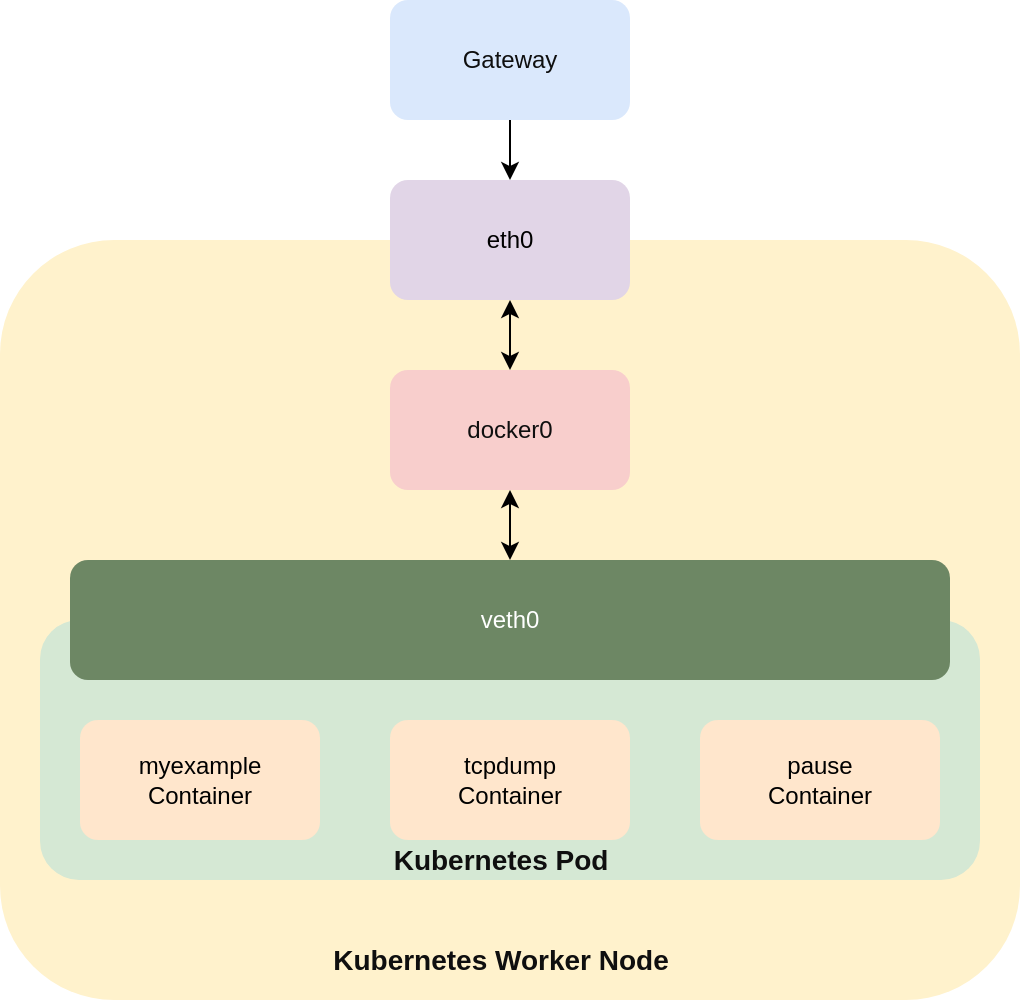 <mxfile version="12.9.14" type="device"><diagram id="VLyeHK95Bm9hmCmCzZRv" name="Page-1"><mxGraphModel dx="1186" dy="715" grid="1" gridSize="10" guides="1" tooltips="1" connect="1" arrows="1" fold="1" page="1" pageScale="1" pageWidth="850" pageHeight="1100" math="0" shadow="0"><root><mxCell id="0"/><mxCell id="1" parent="0"/><mxCell id="y5N4Hps9Y9Mq8UlGBhBP-6" value="" style="rounded=1;whiteSpace=wrap;html=1;fillColor=#fff2cc;strokeColor=none;glass=0;" vertex="1" parent="1"><mxGeometry x="40" y="150" width="510" height="380" as="geometry"/></mxCell><mxCell id="y5N4Hps9Y9Mq8UlGBhBP-8" value="" style="rounded=1;whiteSpace=wrap;html=1;fillColor=#d5e8d4;strokeColor=none;glass=0;" vertex="1" parent="1"><mxGeometry x="60" y="340" width="470" height="130" as="geometry"/></mxCell><mxCell id="y5N4Hps9Y9Mq8UlGBhBP-17" style="edgeStyle=orthogonalEdgeStyle;rounded=0;orthogonalLoop=1;jettySize=auto;html=1;exitX=0.5;exitY=1;exitDx=0;exitDy=0;fontColor=#0F0F0F;" edge="1" parent="1" source="y5N4Hps9Y9Mq8UlGBhBP-2" target="y5N4Hps9Y9Mq8UlGBhBP-3"><mxGeometry relative="1" as="geometry"/></mxCell><mxCell id="y5N4Hps9Y9Mq8UlGBhBP-2" value="Gateway" style="rounded=1;whiteSpace=wrap;html=1;fillColor=#dae8fc;strokeColor=none;glass=0;fontColor=#0F0F0F;" vertex="1" parent="1"><mxGeometry x="235" y="30" width="120" height="60" as="geometry"/></mxCell><mxCell id="y5N4Hps9Y9Mq8UlGBhBP-19" style="edgeStyle=orthogonalEdgeStyle;rounded=0;orthogonalLoop=1;jettySize=auto;html=1;exitX=0.5;exitY=1;exitDx=0;exitDy=0;fontColor=#0F0F0F;startArrow=classic;startFill=1;" edge="1" parent="1" source="y5N4Hps9Y9Mq8UlGBhBP-3" target="y5N4Hps9Y9Mq8UlGBhBP-4"><mxGeometry relative="1" as="geometry"/></mxCell><mxCell id="y5N4Hps9Y9Mq8UlGBhBP-3" value="eth0" style="rounded=1;whiteSpace=wrap;html=1;fillColor=#e1d5e7;strokeColor=none;glass=0;" vertex="1" parent="1"><mxGeometry x="235" y="120" width="120" height="60" as="geometry"/></mxCell><mxCell id="y5N4Hps9Y9Mq8UlGBhBP-22" style="edgeStyle=orthogonalEdgeStyle;rounded=0;orthogonalLoop=1;jettySize=auto;html=1;exitX=0.5;exitY=1;exitDx=0;exitDy=0;entryX=0.5;entryY=0;entryDx=0;entryDy=0;startArrow=classic;startFill=1;fontColor=#0F0F0F;" edge="1" parent="1" source="y5N4Hps9Y9Mq8UlGBhBP-4" target="y5N4Hps9Y9Mq8UlGBhBP-5"><mxGeometry relative="1" as="geometry"><Array as="points"><mxPoint x="295" y="275"/></Array></mxGeometry></mxCell><mxCell id="y5N4Hps9Y9Mq8UlGBhBP-4" value="docker0" style="rounded=1;whiteSpace=wrap;html=1;fillColor=#f8cecc;strokeColor=none;glass=0;fontColor=#0F0F0F;" vertex="1" parent="1"><mxGeometry x="235" y="215" width="120" height="60" as="geometry"/></mxCell><mxCell id="y5N4Hps9Y9Mq8UlGBhBP-5" value="veth0" style="rounded=1;whiteSpace=wrap;html=1;fillColor=#6d8764;strokeColor=none;glass=0;fontColor=#ffffff;" vertex="1" parent="1"><mxGeometry x="75" y="310" width="440" height="60" as="geometry"/></mxCell><mxCell id="y5N4Hps9Y9Mq8UlGBhBP-7" value="myexample &lt;br&gt;Container" style="rounded=1;whiteSpace=wrap;html=1;fillColor=#ffe6cc;strokeColor=none;glass=0;" vertex="1" parent="1"><mxGeometry x="80" y="390" width="120" height="60" as="geometry"/></mxCell><mxCell id="y5N4Hps9Y9Mq8UlGBhBP-9" value="tcpdump&lt;br&gt;Container" style="rounded=1;whiteSpace=wrap;html=1;fillColor=#ffe6cc;strokeColor=none;glass=0;" vertex="1" parent="1"><mxGeometry x="235" y="390" width="120" height="60" as="geometry"/></mxCell><mxCell id="y5N4Hps9Y9Mq8UlGBhBP-10" value="pause&lt;br&gt;Container" style="rounded=1;whiteSpace=wrap;html=1;fillColor=#ffe6cc;strokeColor=none;glass=0;" vertex="1" parent="1"><mxGeometry x="390" y="390" width="120" height="60" as="geometry"/></mxCell><mxCell id="y5N4Hps9Y9Mq8UlGBhBP-11" value="" style="shape=image;html=1;verticalAlign=top;verticalLabelPosition=bottom;labelBackgroundColor=#ffffff;imageAspect=0;aspect=fixed;image=https://cdn4.iconfinder.com/data/icons/ionicons/512/icon-gear-b-128.png;rounded=1;glass=0;fontColor=#0F0F0F;" vertex="1" parent="1"><mxGeometry x="80" y="390" width="24" height="24" as="geometry"/></mxCell><mxCell id="y5N4Hps9Y9Mq8UlGBhBP-12" value="" style="shape=image;html=1;verticalAlign=top;verticalLabelPosition=bottom;labelBackgroundColor=#ffffff;imageAspect=0;aspect=fixed;image=https://cdn4.iconfinder.com/data/icons/ionicons/512/icon-gear-b-128.png;rounded=1;glass=0;fontColor=#0F0F0F;" vertex="1" parent="1"><mxGeometry x="235" y="390" width="24" height="24" as="geometry"/></mxCell><mxCell id="y5N4Hps9Y9Mq8UlGBhBP-13" value="" style="shape=image;html=1;verticalAlign=top;verticalLabelPosition=bottom;labelBackgroundColor=#ffffff;imageAspect=0;aspect=fixed;image=https://cdn4.iconfinder.com/data/icons/ionicons/512/icon-gear-b-128.png;rounded=1;glass=0;fontColor=#0F0F0F;" vertex="1" parent="1"><mxGeometry x="390" y="393" width="24" height="24" as="geometry"/></mxCell><mxCell id="y5N4Hps9Y9Mq8UlGBhBP-14" value="&lt;b&gt;&lt;font style=&quot;font-size: 14px&quot;&gt;Kubernetes Pod&lt;/font&gt;&lt;/b&gt;" style="text;html=1;align=center;verticalAlign=middle;resizable=0;points=[];autosize=1;fontColor=#0F0F0F;" vertex="1" parent="1"><mxGeometry x="230" y="450" width="120" height="20" as="geometry"/></mxCell><mxCell id="y5N4Hps9Y9Mq8UlGBhBP-16" value="&lt;span style=&quot;font-size: 14px&quot;&gt;&lt;b&gt;Kubernetes Worker Node&lt;/b&gt;&lt;/span&gt;" style="text;html=1;align=center;verticalAlign=middle;resizable=0;points=[];autosize=1;fontColor=#0F0F0F;" vertex="1" parent="1"><mxGeometry x="200" y="500" width="180" height="20" as="geometry"/></mxCell></root></mxGraphModel></diagram></mxfile>